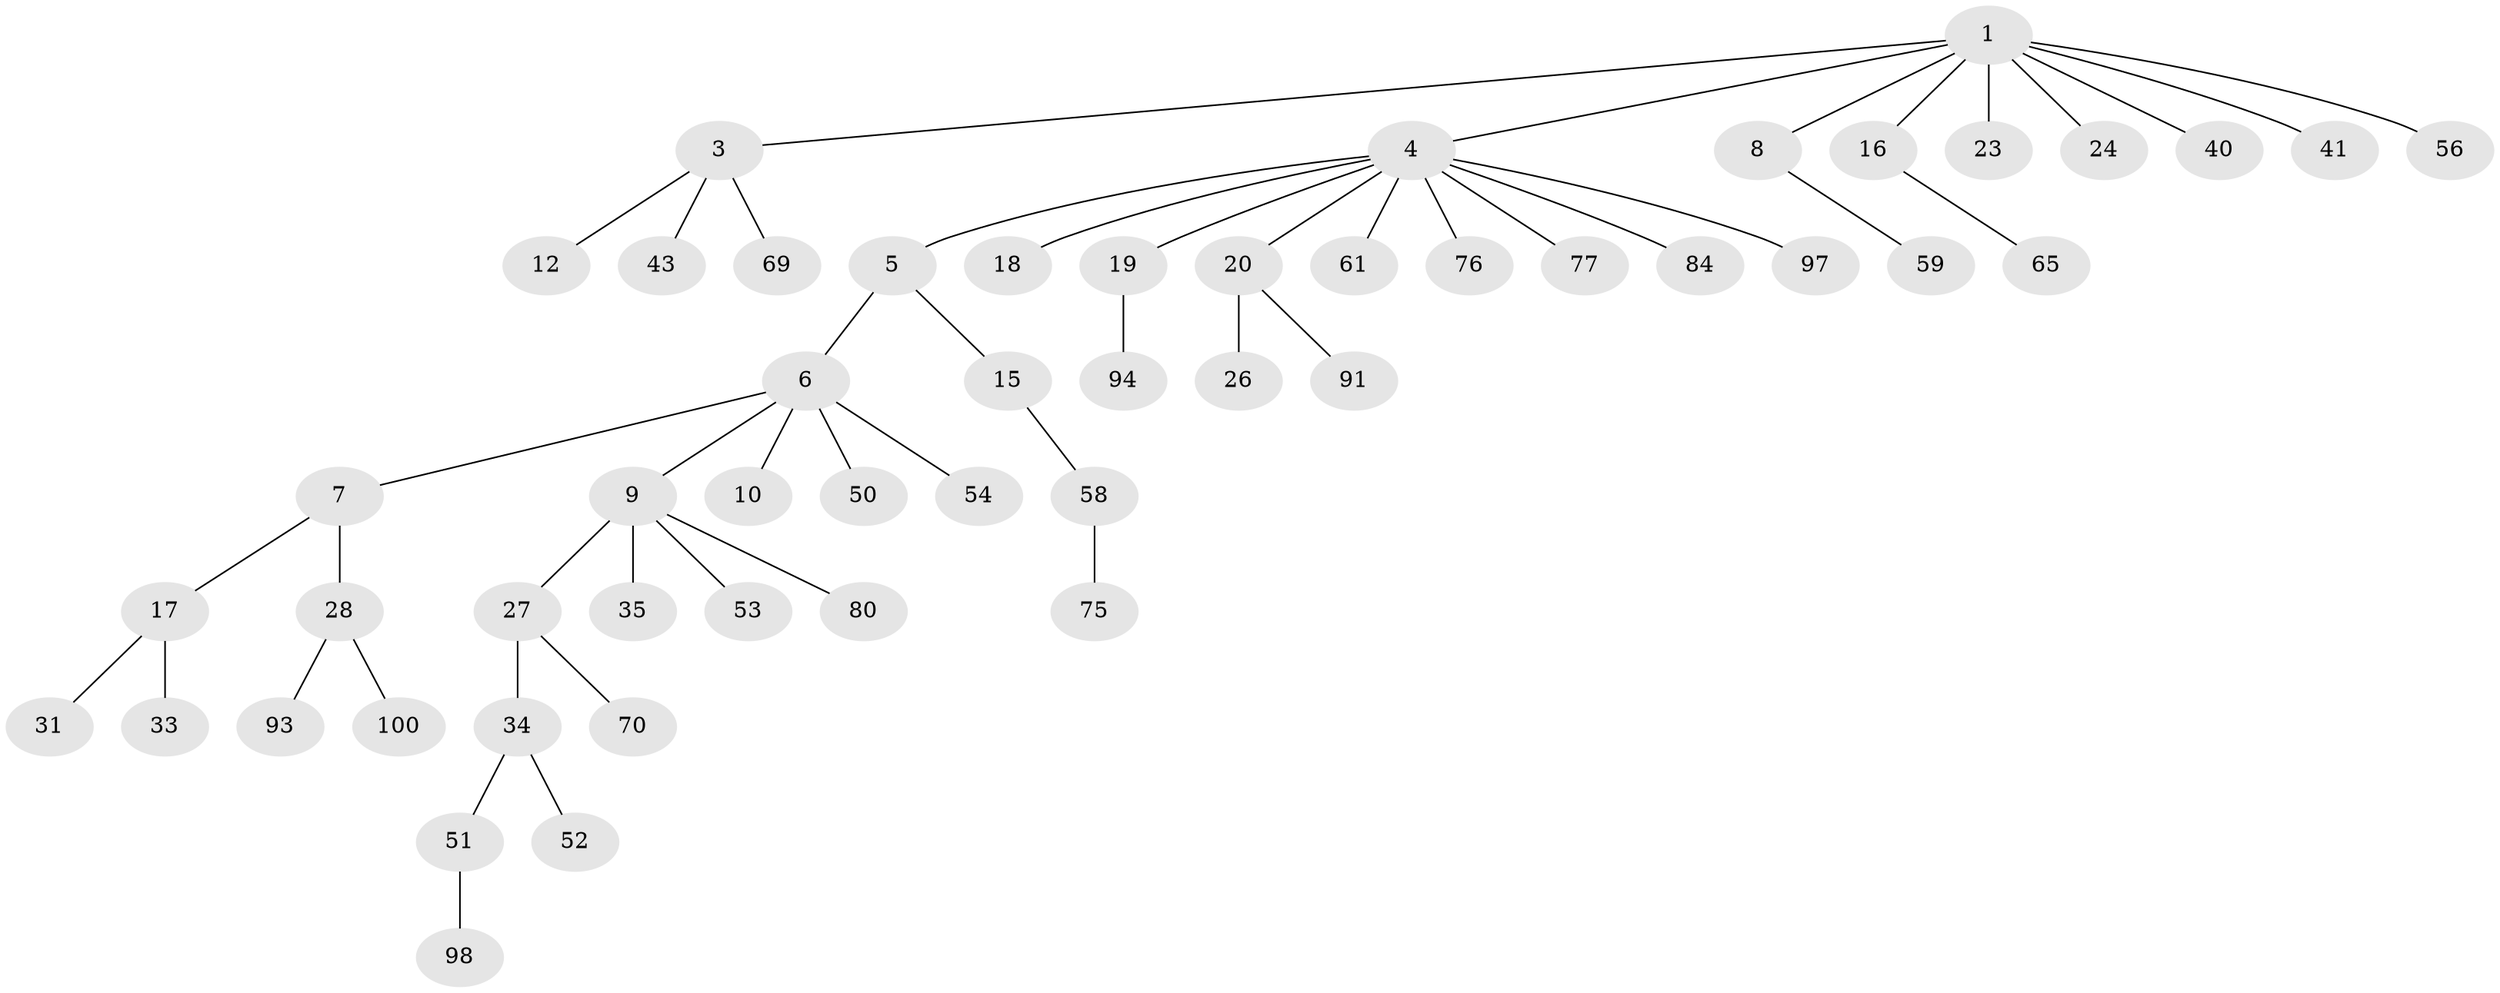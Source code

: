 // original degree distribution, {6: 0.0196078431372549, 5: 0.0196078431372549, 4: 0.049019607843137254, 7: 0.00980392156862745, 3: 0.16666666666666666, 1: 0.47058823529411764, 2: 0.2647058823529412}
// Generated by graph-tools (version 1.1) at 2025/19/03/04/25 18:19:24]
// undirected, 51 vertices, 50 edges
graph export_dot {
graph [start="1"]
  node [color=gray90,style=filled];
  1 [super="+2"];
  3 [super="+66"];
  4 [super="+62+13"];
  5;
  6;
  7 [super="+22"];
  8 [super="+21+73"];
  9 [super="+46+11+25"];
  10;
  12 [super="+57+44+36"];
  15 [super="+29+96"];
  16;
  17;
  18;
  19;
  20;
  23 [super="+67"];
  24 [super="+81"];
  26 [super="+38"];
  27;
  28;
  31 [super="+32"];
  33;
  34 [super="+55+39"];
  35 [super="+49"];
  40 [super="+64+86"];
  41 [super="+92"];
  43 [super="+90"];
  50;
  51;
  52;
  53;
  54 [super="+87"];
  56;
  58;
  59;
  61 [super="+68"];
  65;
  69 [super="+88"];
  70;
  75;
  76 [super="+99"];
  77;
  80;
  84;
  91;
  93;
  94;
  97;
  98;
  100;
  1 -- 4;
  1 -- 8;
  1 -- 23;
  1 -- 24;
  1 -- 40;
  1 -- 16;
  1 -- 3;
  1 -- 56;
  1 -- 41;
  3 -- 12;
  3 -- 43;
  3 -- 69;
  4 -- 5;
  4 -- 19;
  4 -- 84;
  4 -- 97;
  4 -- 77;
  4 -- 76;
  4 -- 18;
  4 -- 61;
  4 -- 20;
  5 -- 6;
  5 -- 15;
  6 -- 7;
  6 -- 9;
  6 -- 10;
  6 -- 50;
  6 -- 54;
  7 -- 17;
  7 -- 28;
  8 -- 59;
  9 -- 53;
  9 -- 80;
  9 -- 35;
  9 -- 27;
  15 -- 58;
  16 -- 65;
  17 -- 31;
  17 -- 33;
  19 -- 94;
  20 -- 26;
  20 -- 91;
  27 -- 34;
  27 -- 70;
  28 -- 93;
  28 -- 100;
  34 -- 51;
  34 -- 52;
  51 -- 98;
  58 -- 75;
}
